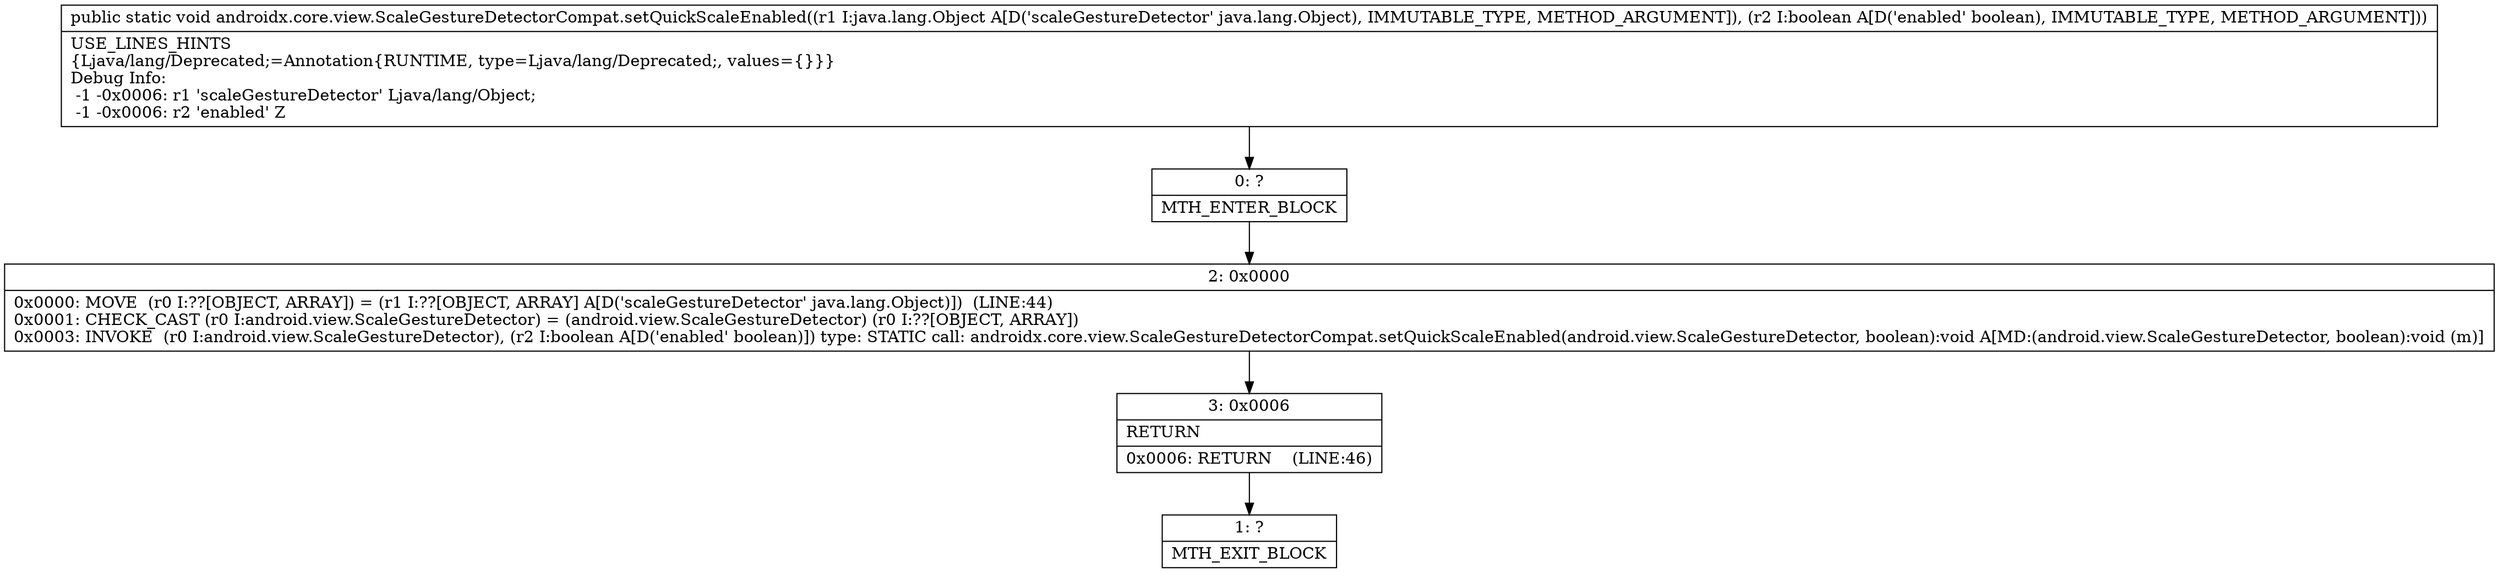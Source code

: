 digraph "CFG forandroidx.core.view.ScaleGestureDetectorCompat.setQuickScaleEnabled(Ljava\/lang\/Object;Z)V" {
Node_0 [shape=record,label="{0\:\ ?|MTH_ENTER_BLOCK\l}"];
Node_2 [shape=record,label="{2\:\ 0x0000|0x0000: MOVE  (r0 I:??[OBJECT, ARRAY]) = (r1 I:??[OBJECT, ARRAY] A[D('scaleGestureDetector' java.lang.Object)])  (LINE:44)\l0x0001: CHECK_CAST (r0 I:android.view.ScaleGestureDetector) = (android.view.ScaleGestureDetector) (r0 I:??[OBJECT, ARRAY]) \l0x0003: INVOKE  (r0 I:android.view.ScaleGestureDetector), (r2 I:boolean A[D('enabled' boolean)]) type: STATIC call: androidx.core.view.ScaleGestureDetectorCompat.setQuickScaleEnabled(android.view.ScaleGestureDetector, boolean):void A[MD:(android.view.ScaleGestureDetector, boolean):void (m)]\l}"];
Node_3 [shape=record,label="{3\:\ 0x0006|RETURN\l|0x0006: RETURN    (LINE:46)\l}"];
Node_1 [shape=record,label="{1\:\ ?|MTH_EXIT_BLOCK\l}"];
MethodNode[shape=record,label="{public static void androidx.core.view.ScaleGestureDetectorCompat.setQuickScaleEnabled((r1 I:java.lang.Object A[D('scaleGestureDetector' java.lang.Object), IMMUTABLE_TYPE, METHOD_ARGUMENT]), (r2 I:boolean A[D('enabled' boolean), IMMUTABLE_TYPE, METHOD_ARGUMENT]))  | USE_LINES_HINTS\l\{Ljava\/lang\/Deprecated;=Annotation\{RUNTIME, type=Ljava\/lang\/Deprecated;, values=\{\}\}\}\lDebug Info:\l  \-1 \-0x0006: r1 'scaleGestureDetector' Ljava\/lang\/Object;\l  \-1 \-0x0006: r2 'enabled' Z\l}"];
MethodNode -> Node_0;Node_0 -> Node_2;
Node_2 -> Node_3;
Node_3 -> Node_1;
}

